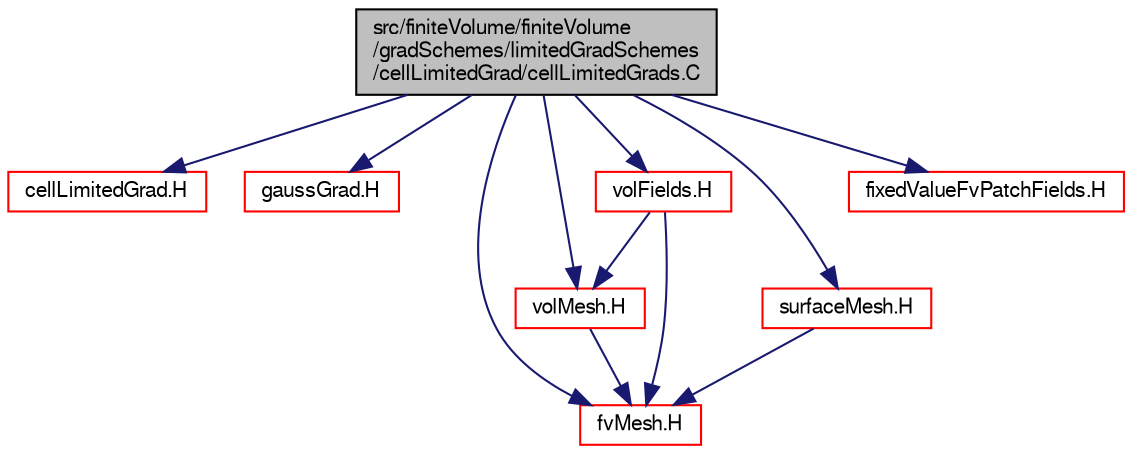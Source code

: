 digraph "src/finiteVolume/finiteVolume/gradSchemes/limitedGradSchemes/cellLimitedGrad/cellLimitedGrads.C"
{
  bgcolor="transparent";
  edge [fontname="FreeSans",fontsize="10",labelfontname="FreeSans",labelfontsize="10"];
  node [fontname="FreeSans",fontsize="10",shape=record];
  Node0 [label="src/finiteVolume/finiteVolume\l/gradSchemes/limitedGradSchemes\l/cellLimitedGrad/cellLimitedGrads.C",height=0.2,width=0.4,color="black", fillcolor="grey75", style="filled", fontcolor="black"];
  Node0 -> Node1 [color="midnightblue",fontsize="10",style="solid",fontname="FreeSans"];
  Node1 [label="cellLimitedGrad.H",height=0.2,width=0.4,color="red",URL="$a03158.html"];
  Node0 -> Node81 [color="midnightblue",fontsize="10",style="solid",fontname="FreeSans"];
  Node81 [label="gaussGrad.H",height=0.2,width=0.4,color="red",URL="$a03107.html"];
  Node0 -> Node84 [color="midnightblue",fontsize="10",style="solid",fontname="FreeSans"];
  Node84 [label="fvMesh.H",height=0.2,width=0.4,color="red",URL="$a03533.html"];
  Node0 -> Node273 [color="midnightblue",fontsize="10",style="solid",fontname="FreeSans"];
  Node273 [label="volMesh.H",height=0.2,width=0.4,color="red",URL="$a04346.html"];
  Node273 -> Node84 [color="midnightblue",fontsize="10",style="solid",fontname="FreeSans"];
  Node0 -> Node275 [color="midnightblue",fontsize="10",style="solid",fontname="FreeSans"];
  Node275 [label="surfaceMesh.H",height=0.2,width=0.4,color="red",URL="$a04343.html"];
  Node275 -> Node84 [color="midnightblue",fontsize="10",style="solid",fontname="FreeSans"];
  Node0 -> Node276 [color="midnightblue",fontsize="10",style="solid",fontname="FreeSans"];
  Node276 [label="volFields.H",height=0.2,width=0.4,color="red",URL="$a02750.html"];
  Node276 -> Node273 [color="midnightblue",fontsize="10",style="solid",fontname="FreeSans"];
  Node276 -> Node84 [color="midnightblue",fontsize="10",style="solid",fontname="FreeSans"];
  Node0 -> Node306 [color="midnightblue",fontsize="10",style="solid",fontname="FreeSans"];
  Node306 [label="fixedValueFvPatchFields.H",height=0.2,width=0.4,color="red",URL="$a01484.html"];
}

